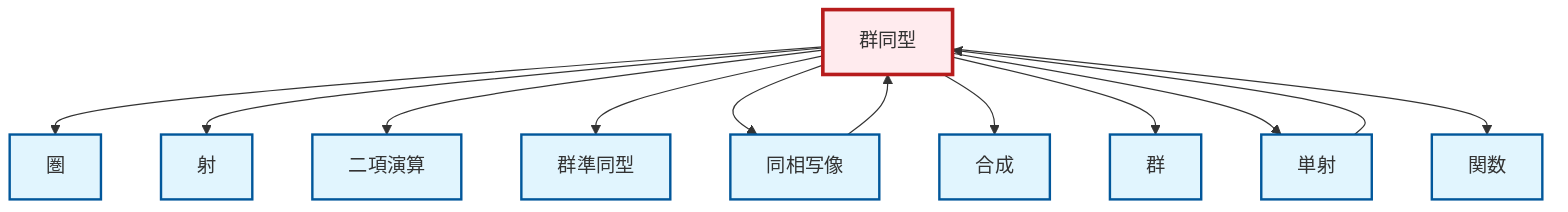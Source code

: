 graph TD
    classDef definition fill:#e1f5fe,stroke:#01579b,stroke-width:2px
    classDef theorem fill:#f3e5f5,stroke:#4a148c,stroke-width:2px
    classDef axiom fill:#fff3e0,stroke:#e65100,stroke-width:2px
    classDef example fill:#e8f5e9,stroke:#1b5e20,stroke-width:2px
    classDef current fill:#ffebee,stroke:#b71c1c,stroke-width:3px
    def-binary-operation["二項演算"]:::definition
    def-isomorphism["群同型"]:::definition
    def-morphism["射"]:::definition
    def-monomorphism["単射"]:::definition
    def-group["群"]:::definition
    def-category["圏"]:::definition
    def-function["関数"]:::definition
    def-homomorphism["群準同型"]:::definition
    def-composition["合成"]:::definition
    def-homeomorphism["同相写像"]:::definition
    def-monomorphism --> def-isomorphism
    def-isomorphism --> def-category
    def-isomorphism --> def-morphism
    def-homeomorphism --> def-isomorphism
    def-isomorphism --> def-binary-operation
    def-isomorphism --> def-homomorphism
    def-isomorphism --> def-homeomorphism
    def-isomorphism --> def-composition
    def-isomorphism --> def-group
    def-isomorphism --> def-monomorphism
    def-isomorphism --> def-function
    class def-isomorphism current